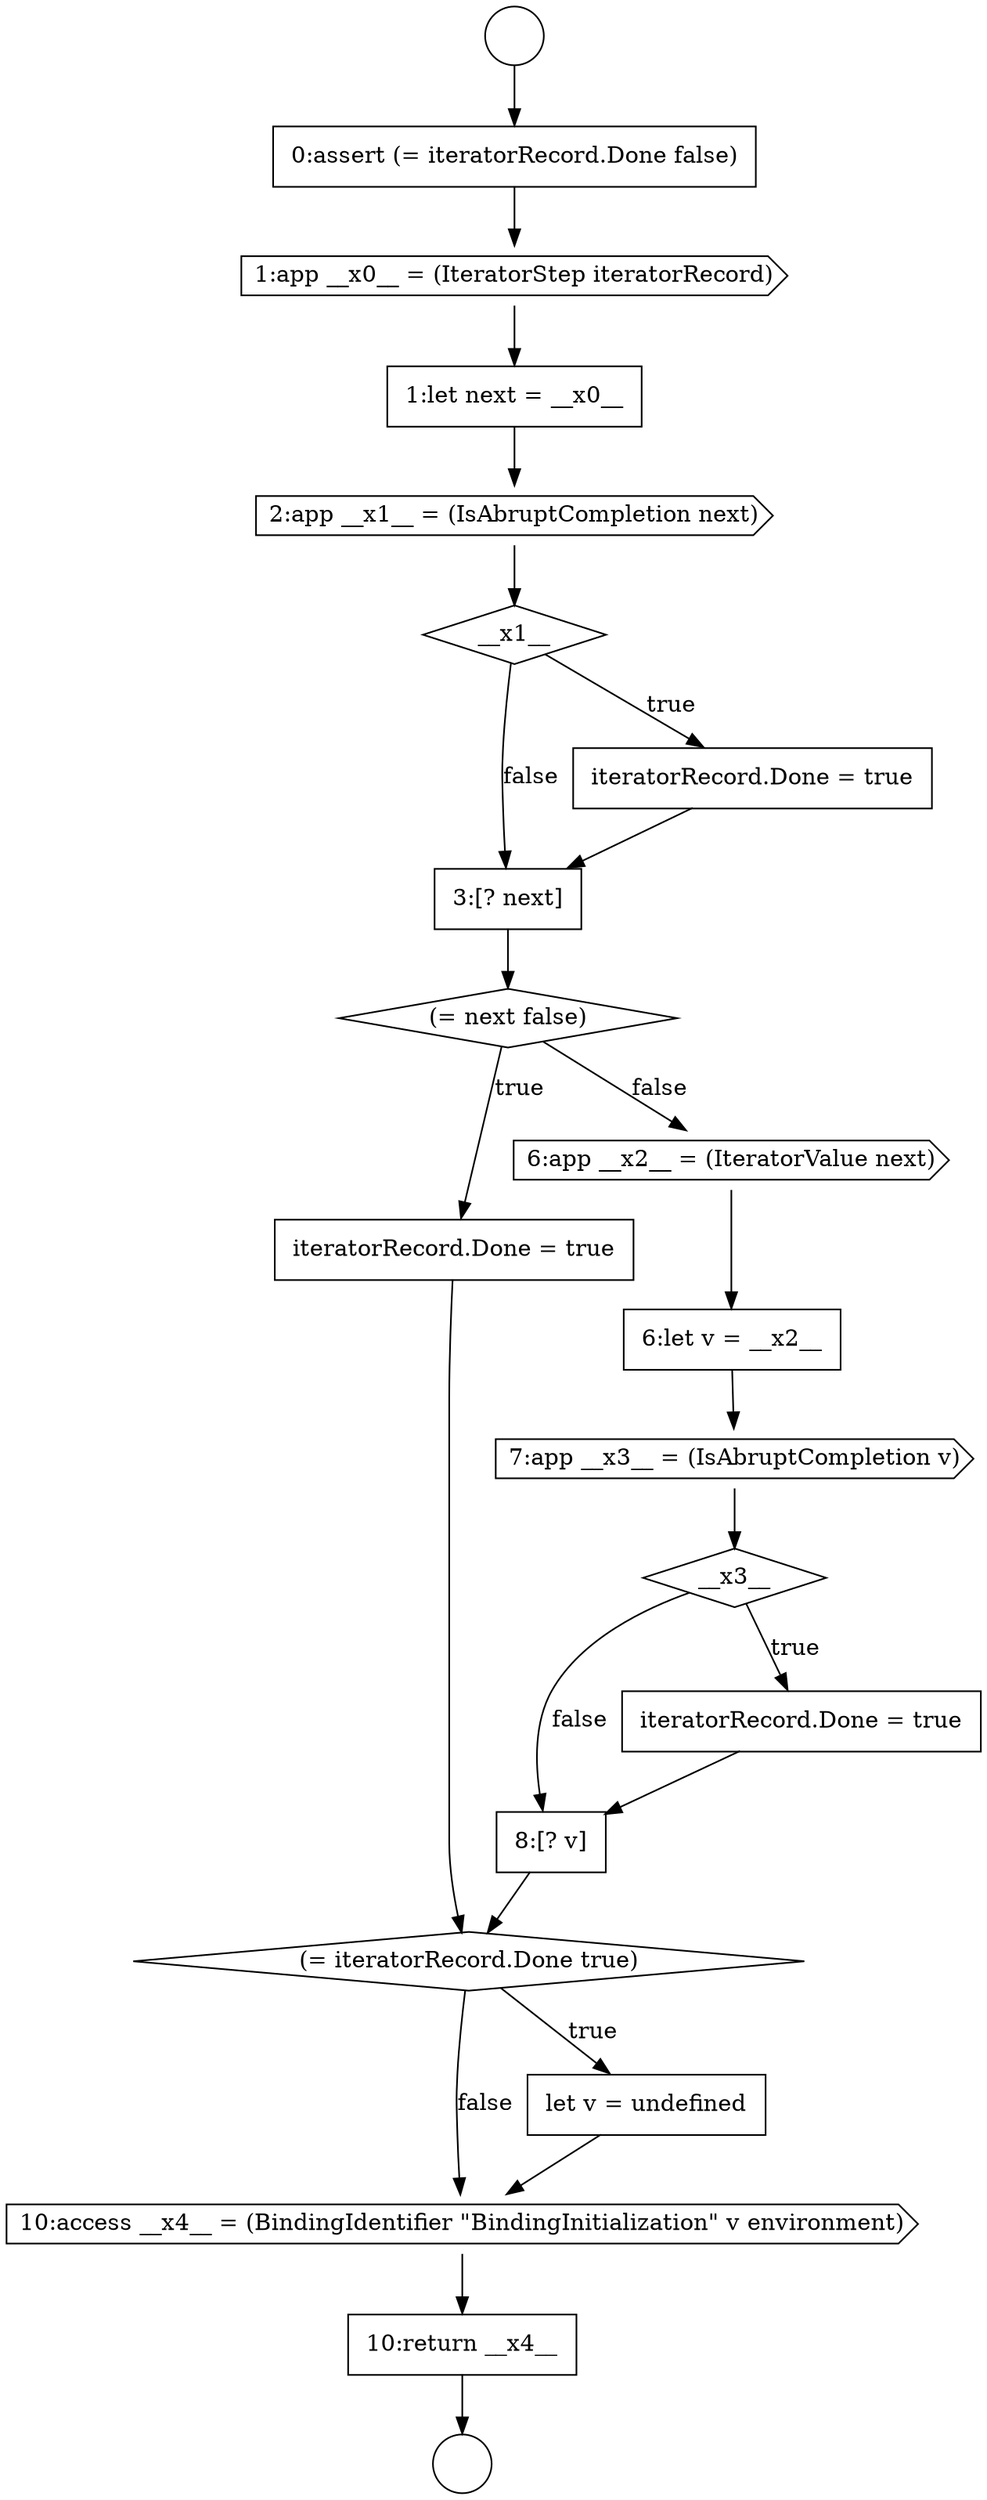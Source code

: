 digraph {
  node8353 [shape=none, margin=0, label=<<font color="black">
    <table border="0" cellborder="1" cellspacing="0" cellpadding="10">
      <tr><td align="left">3:[? next]</td></tr>
    </table>
  </font>> color="black" fillcolor="white" style=filled]
  node8357 [shape=none, margin=0, label=<<font color="black">
    <table border="0" cellborder="1" cellspacing="0" cellpadding="10">
      <tr><td align="left">6:let v = __x2__</td></tr>
    </table>
  </font>> color="black" fillcolor="white" style=filled]
  node8352 [shape=none, margin=0, label=<<font color="black">
    <table border="0" cellborder="1" cellspacing="0" cellpadding="10">
      <tr><td align="left">iteratorRecord.Done = true</td></tr>
    </table>
  </font>> color="black" fillcolor="white" style=filled]
  node8365 [shape=none, margin=0, label=<<font color="black">
    <table border="0" cellborder="1" cellspacing="0" cellpadding="10">
      <tr><td align="left">10:return __x4__</td></tr>
    </table>
  </font>> color="black" fillcolor="white" style=filled]
  node8358 [shape=cds, label=<<font color="black">7:app __x3__ = (IsAbruptCompletion v)</font>> color="black" fillcolor="white" style=filled]
  node8354 [shape=diamond, label=<<font color="black">(= next false)</font>> color="black" fillcolor="white" style=filled]
  node8346 [shape=circle label=" " color="black" fillcolor="white" style=filled]
  node8351 [shape=diamond, label=<<font color="black">__x1__</font>> color="black" fillcolor="white" style=filled]
  node8361 [shape=none, margin=0, label=<<font color="black">
    <table border="0" cellborder="1" cellspacing="0" cellpadding="10">
      <tr><td align="left">8:[? v]</td></tr>
    </table>
  </font>> color="black" fillcolor="white" style=filled]
  node8349 [shape=none, margin=0, label=<<font color="black">
    <table border="0" cellborder="1" cellspacing="0" cellpadding="10">
      <tr><td align="left">1:let next = __x0__</td></tr>
    </table>
  </font>> color="black" fillcolor="white" style=filled]
  node8359 [shape=diamond, label=<<font color="black">__x3__</font>> color="black" fillcolor="white" style=filled]
  node8355 [shape=none, margin=0, label=<<font color="black">
    <table border="0" cellborder="1" cellspacing="0" cellpadding="10">
      <tr><td align="left">iteratorRecord.Done = true</td></tr>
    </table>
  </font>> color="black" fillcolor="white" style=filled]
  node8360 [shape=none, margin=0, label=<<font color="black">
    <table border="0" cellborder="1" cellspacing="0" cellpadding="10">
      <tr><td align="left">iteratorRecord.Done = true</td></tr>
    </table>
  </font>> color="black" fillcolor="white" style=filled]
  node8356 [shape=cds, label=<<font color="black">6:app __x2__ = (IteratorValue next)</font>> color="black" fillcolor="white" style=filled]
  node8347 [shape=none, margin=0, label=<<font color="black">
    <table border="0" cellborder="1" cellspacing="0" cellpadding="10">
      <tr><td align="left">0:assert (= iteratorRecord.Done false)</td></tr>
    </table>
  </font>> color="black" fillcolor="white" style=filled]
  node8362 [shape=diamond, label=<<font color="black">(= iteratorRecord.Done true)</font>> color="black" fillcolor="white" style=filled]
  node8345 [shape=circle label=" " color="black" fillcolor="white" style=filled]
  node8350 [shape=cds, label=<<font color="black">2:app __x1__ = (IsAbruptCompletion next)</font>> color="black" fillcolor="white" style=filled]
  node8364 [shape=cds, label=<<font color="black">10:access __x4__ = (BindingIdentifier &quot;BindingInitialization&quot; v environment)</font>> color="black" fillcolor="white" style=filled]
  node8363 [shape=none, margin=0, label=<<font color="black">
    <table border="0" cellborder="1" cellspacing="0" cellpadding="10">
      <tr><td align="left">let v = undefined</td></tr>
    </table>
  </font>> color="black" fillcolor="white" style=filled]
  node8348 [shape=cds, label=<<font color="black">1:app __x0__ = (IteratorStep iteratorRecord)</font>> color="black" fillcolor="white" style=filled]
  node8363 -> node8364 [ color="black"]
  node8345 -> node8347 [ color="black"]
  node8355 -> node8362 [ color="black"]
  node8364 -> node8365 [ color="black"]
  node8352 -> node8353 [ color="black"]
  node8349 -> node8350 [ color="black"]
  node8350 -> node8351 [ color="black"]
  node8357 -> node8358 [ color="black"]
  node8354 -> node8355 [label=<<font color="black">true</font>> color="black"]
  node8354 -> node8356 [label=<<font color="black">false</font>> color="black"]
  node8360 -> node8361 [ color="black"]
  node8351 -> node8352 [label=<<font color="black">true</font>> color="black"]
  node8351 -> node8353 [label=<<font color="black">false</font>> color="black"]
  node8365 -> node8346 [ color="black"]
  node8358 -> node8359 [ color="black"]
  node8359 -> node8360 [label=<<font color="black">true</font>> color="black"]
  node8359 -> node8361 [label=<<font color="black">false</font>> color="black"]
  node8362 -> node8363 [label=<<font color="black">true</font>> color="black"]
  node8362 -> node8364 [label=<<font color="black">false</font>> color="black"]
  node8347 -> node8348 [ color="black"]
  node8348 -> node8349 [ color="black"]
  node8356 -> node8357 [ color="black"]
  node8361 -> node8362 [ color="black"]
  node8353 -> node8354 [ color="black"]
}
